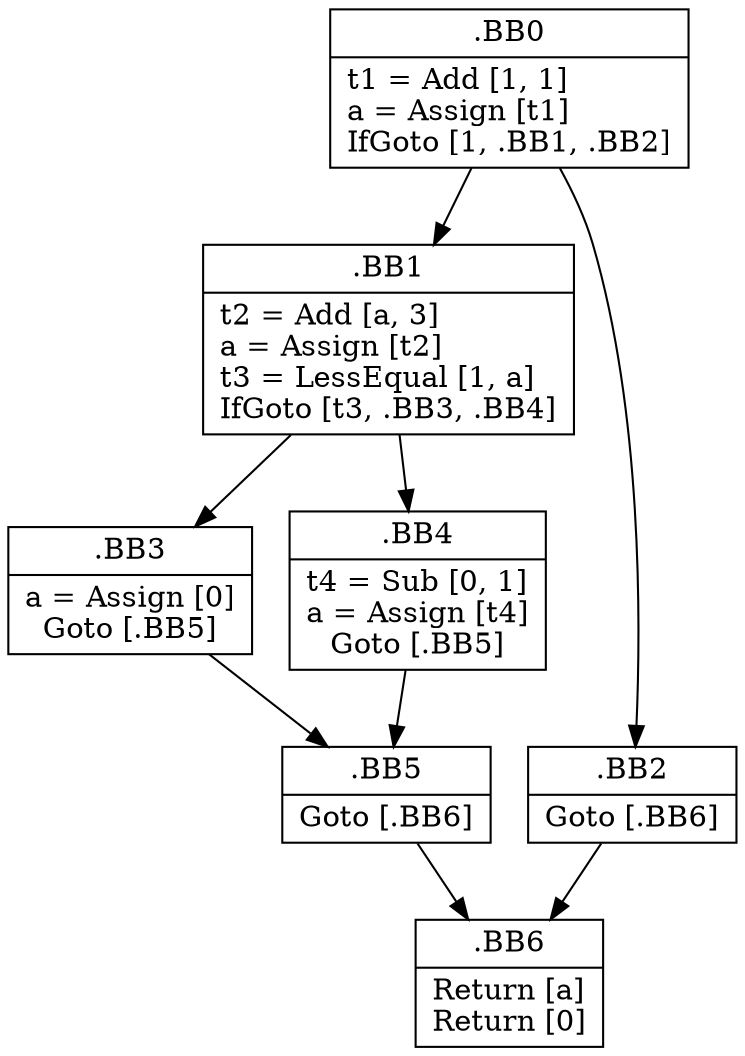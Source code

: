 digraph G { graph [rankdir=TD]; node [shape=record];
 bb_140427105931984[shape=record,label="{ .BB0 | t1 = Add [1, 1]\la = Assign [t1]\lIfGoto [1, .BB1, .BB2]}"];
 bb_140427105931984 -> bb_140427105935056;
 bb_140427105931984 -> bb_140427105464400;
 bb_140427105935056[shape=record,label="{ .BB1 | t2 = Add [a, 3]\la = Assign [t2]\lt3 = LessEqual [1, a]\lIfGoto [t3, .BB3, .BB4]}"];
 bb_140427105935056 -> bb_140427105465232;
 bb_140427105935056 -> bb_140427105465616;
 bb_140427105464400[shape=record,label="{ .BB2 | Goto [.BB6]}"];
 bb_140427105464400 -> bb_140427105464656;
 bb_140427105465232[shape=record,label="{ .BB3 | a = Assign [0]\lGoto [.BB5]}"];
 bb_140427105465232 -> bb_140427105465936;
 bb_140427105465616[shape=record,label="{ .BB4 | t4 = Sub [0, 1]\la = Assign [t4]\lGoto [.BB5]}"];
 bb_140427105465616 -> bb_140427105465936;
 bb_140427105465936[shape=record,label="{ .BB5 | Goto [.BB6]}"];
 bb_140427105465936 -> bb_140427105464656;
 bb_140427105464656[shape=record,label="{ .BB6 | Return [a]\lReturn [0]}"];
}
